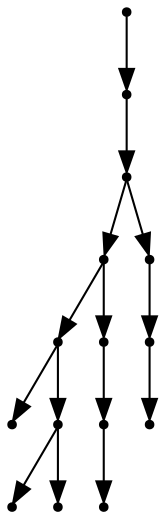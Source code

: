 digraph {
  14 [shape=point];
  13 [shape=point];
  12 [shape=point];
  8 [shape=point];
  4 [shape=point];
  0 [shape=point];
  3 [shape=point];
  1 [shape=point];
  2 [shape=point];
  7 [shape=point];
  6 [shape=point];
  5 [shape=point];
  11 [shape=point];
  10 [shape=point];
  9 [shape=point];
14 -> 13;
13 -> 12;
12 -> 8;
8 -> 4;
4 -> 0;
4 -> 3;
3 -> 1;
3 -> 2;
8 -> 7;
7 -> 6;
6 -> 5;
12 -> 11;
11 -> 10;
10 -> 9;
}

